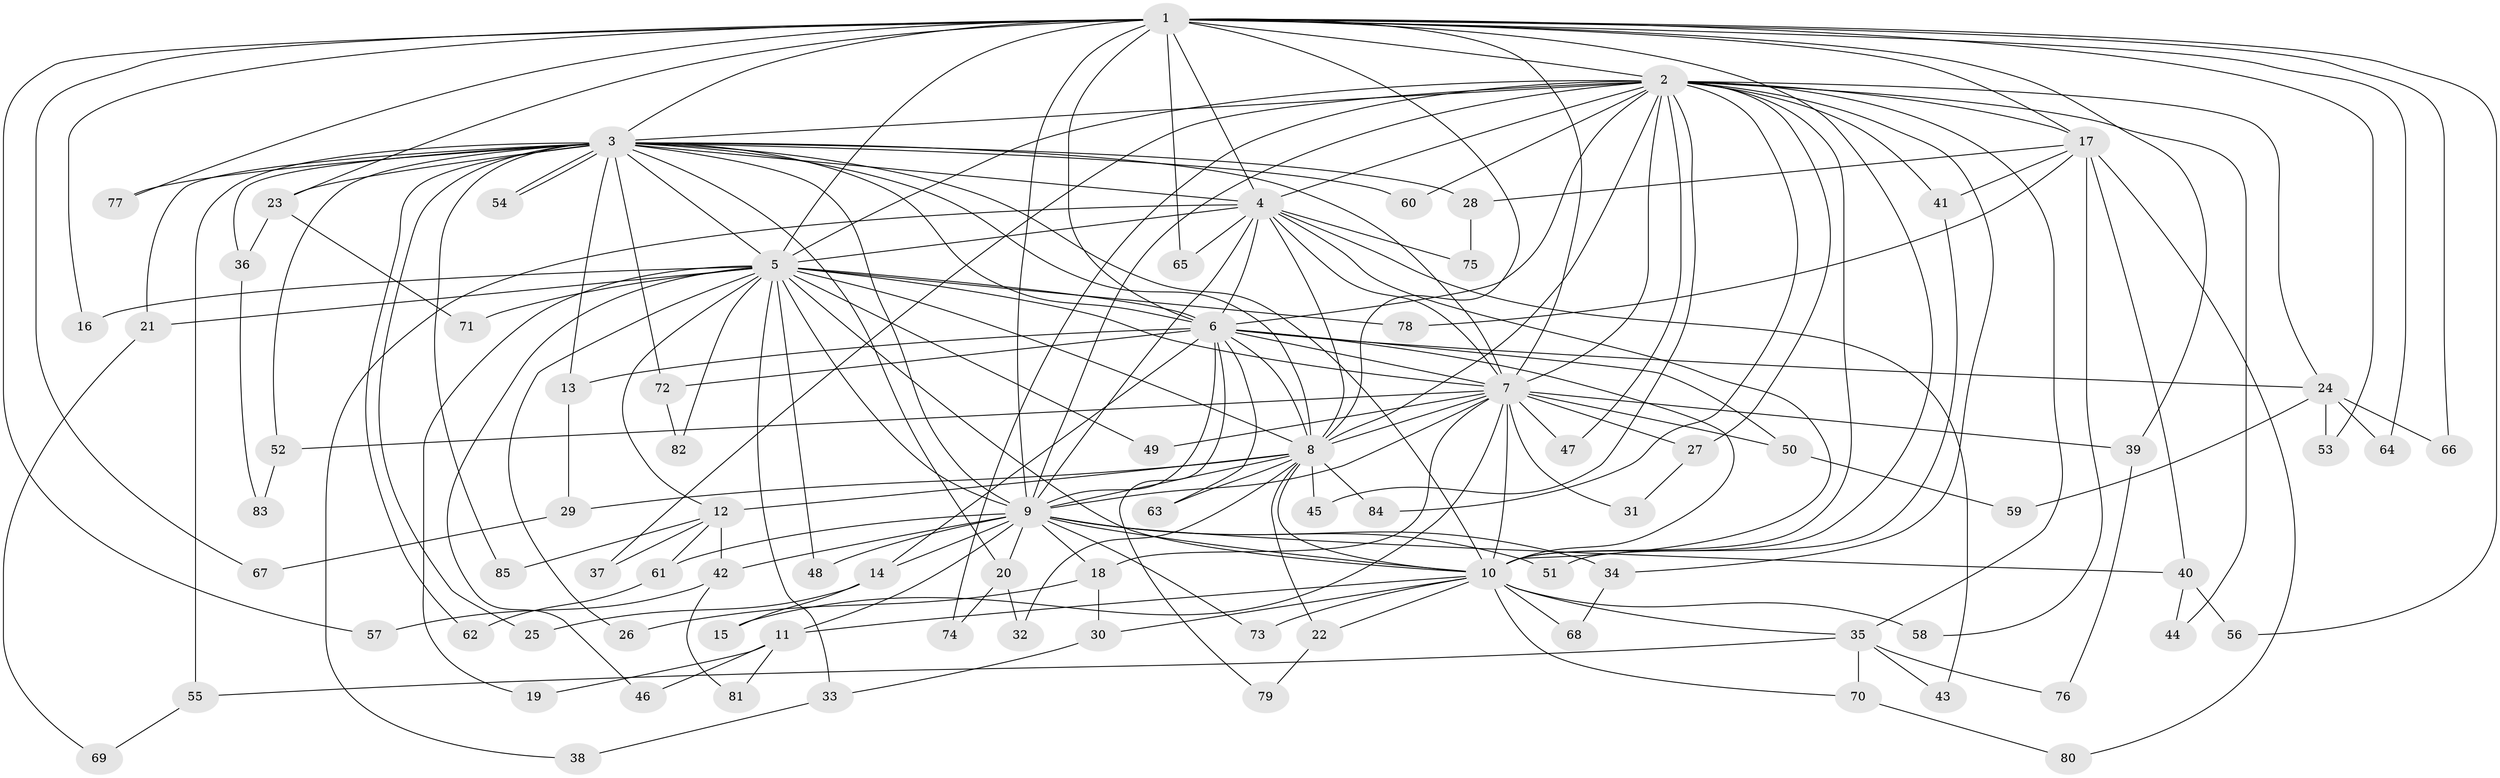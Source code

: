 // coarse degree distribution, {18: 0.03278688524590164, 24: 0.01639344262295082, 21: 0.01639344262295082, 11: 0.01639344262295082, 13: 0.01639344262295082, 23: 0.01639344262295082, 17: 0.01639344262295082, 6: 0.03278688524590164, 4: 0.11475409836065574, 2: 0.4918032786885246, 8: 0.01639344262295082, 3: 0.18032786885245902, 5: 0.01639344262295082, 1: 0.01639344262295082}
// Generated by graph-tools (version 1.1) at 2025/23/03/03/25 07:23:39]
// undirected, 85 vertices, 195 edges
graph export_dot {
graph [start="1"]
  node [color=gray90,style=filled];
  1;
  2;
  3;
  4;
  5;
  6;
  7;
  8;
  9;
  10;
  11;
  12;
  13;
  14;
  15;
  16;
  17;
  18;
  19;
  20;
  21;
  22;
  23;
  24;
  25;
  26;
  27;
  28;
  29;
  30;
  31;
  32;
  33;
  34;
  35;
  36;
  37;
  38;
  39;
  40;
  41;
  42;
  43;
  44;
  45;
  46;
  47;
  48;
  49;
  50;
  51;
  52;
  53;
  54;
  55;
  56;
  57;
  58;
  59;
  60;
  61;
  62;
  63;
  64;
  65;
  66;
  67;
  68;
  69;
  70;
  71;
  72;
  73;
  74;
  75;
  76;
  77;
  78;
  79;
  80;
  81;
  82;
  83;
  84;
  85;
  1 -- 2;
  1 -- 3;
  1 -- 4;
  1 -- 5;
  1 -- 6;
  1 -- 7;
  1 -- 8;
  1 -- 9;
  1 -- 10;
  1 -- 16;
  1 -- 17;
  1 -- 23;
  1 -- 39;
  1 -- 53;
  1 -- 56;
  1 -- 57;
  1 -- 64;
  1 -- 65;
  1 -- 66;
  1 -- 67;
  1 -- 77;
  2 -- 3;
  2 -- 4;
  2 -- 5;
  2 -- 6;
  2 -- 7;
  2 -- 8;
  2 -- 9;
  2 -- 10;
  2 -- 17;
  2 -- 24;
  2 -- 27;
  2 -- 34;
  2 -- 35;
  2 -- 37;
  2 -- 41;
  2 -- 44;
  2 -- 45;
  2 -- 47;
  2 -- 60;
  2 -- 74;
  2 -- 84;
  3 -- 4;
  3 -- 5;
  3 -- 6;
  3 -- 7;
  3 -- 8;
  3 -- 9;
  3 -- 10;
  3 -- 13;
  3 -- 20;
  3 -- 21;
  3 -- 23;
  3 -- 25;
  3 -- 28;
  3 -- 36;
  3 -- 52;
  3 -- 54;
  3 -- 54;
  3 -- 55;
  3 -- 60;
  3 -- 62;
  3 -- 72;
  3 -- 77;
  3 -- 85;
  4 -- 5;
  4 -- 6;
  4 -- 7;
  4 -- 8;
  4 -- 9;
  4 -- 10;
  4 -- 38;
  4 -- 43;
  4 -- 65;
  4 -- 75;
  5 -- 6;
  5 -- 7;
  5 -- 8;
  5 -- 9;
  5 -- 10;
  5 -- 12;
  5 -- 16;
  5 -- 19;
  5 -- 21;
  5 -- 26;
  5 -- 33;
  5 -- 46;
  5 -- 48;
  5 -- 49;
  5 -- 71;
  5 -- 78;
  5 -- 82;
  6 -- 7;
  6 -- 8;
  6 -- 9;
  6 -- 10;
  6 -- 13;
  6 -- 14;
  6 -- 24;
  6 -- 50;
  6 -- 63;
  6 -- 72;
  6 -- 79;
  7 -- 8;
  7 -- 9;
  7 -- 10;
  7 -- 15;
  7 -- 18;
  7 -- 27;
  7 -- 31;
  7 -- 39;
  7 -- 47;
  7 -- 49;
  7 -- 50;
  7 -- 52;
  8 -- 9;
  8 -- 10;
  8 -- 12;
  8 -- 22;
  8 -- 29;
  8 -- 32;
  8 -- 45;
  8 -- 63;
  8 -- 84;
  9 -- 10;
  9 -- 11;
  9 -- 14;
  9 -- 18;
  9 -- 20;
  9 -- 34;
  9 -- 40;
  9 -- 42;
  9 -- 48;
  9 -- 51;
  9 -- 61;
  9 -- 73;
  10 -- 11;
  10 -- 22;
  10 -- 30;
  10 -- 35;
  10 -- 58;
  10 -- 68;
  10 -- 70;
  10 -- 73;
  11 -- 19;
  11 -- 46;
  11 -- 81;
  12 -- 37;
  12 -- 42;
  12 -- 61;
  12 -- 85;
  13 -- 29;
  14 -- 15;
  14 -- 25;
  17 -- 28;
  17 -- 40;
  17 -- 41;
  17 -- 58;
  17 -- 78;
  17 -- 80;
  18 -- 26;
  18 -- 30;
  20 -- 32;
  20 -- 74;
  21 -- 69;
  22 -- 79;
  23 -- 36;
  23 -- 71;
  24 -- 53;
  24 -- 59;
  24 -- 64;
  24 -- 66;
  27 -- 31;
  28 -- 75;
  29 -- 67;
  30 -- 33;
  33 -- 38;
  34 -- 68;
  35 -- 43;
  35 -- 55;
  35 -- 70;
  35 -- 76;
  36 -- 83;
  39 -- 76;
  40 -- 44;
  40 -- 56;
  41 -- 51;
  42 -- 57;
  42 -- 81;
  50 -- 59;
  52 -- 83;
  55 -- 69;
  61 -- 62;
  70 -- 80;
  72 -- 82;
}
